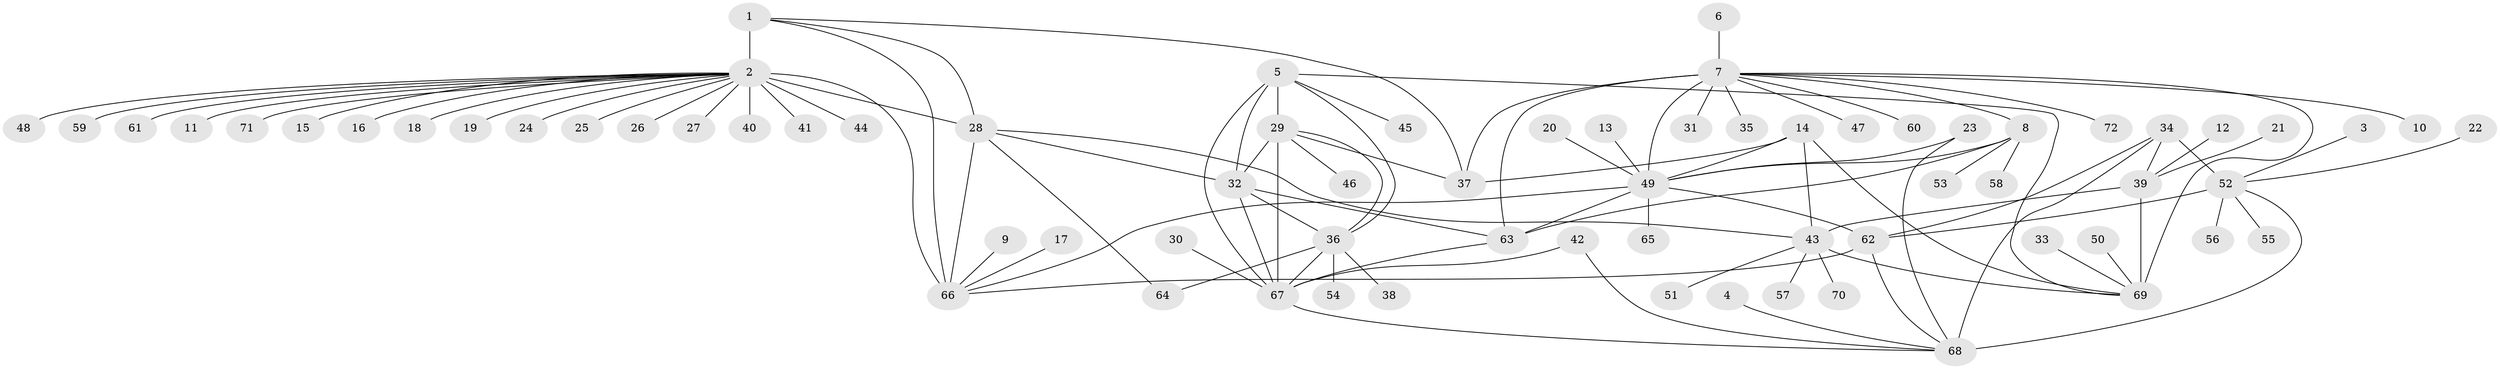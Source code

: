 // original degree distribution, {10: 0.05555555555555555, 11: 0.020833333333333332, 12: 0.027777777777777776, 7: 0.0625, 9: 0.034722222222222224, 8: 0.013888888888888888, 6: 0.013888888888888888, 13: 0.006944444444444444, 15: 0.006944444444444444, 1: 0.5625, 2: 0.16666666666666666, 4: 0.013888888888888888, 3: 0.013888888888888888}
// Generated by graph-tools (version 1.1) at 2025/02/03/09/25 03:02:32]
// undirected, 72 vertices, 102 edges
graph export_dot {
graph [start="1"]
  node [color=gray90,style=filled];
  1;
  2;
  3;
  4;
  5;
  6;
  7;
  8;
  9;
  10;
  11;
  12;
  13;
  14;
  15;
  16;
  17;
  18;
  19;
  20;
  21;
  22;
  23;
  24;
  25;
  26;
  27;
  28;
  29;
  30;
  31;
  32;
  33;
  34;
  35;
  36;
  37;
  38;
  39;
  40;
  41;
  42;
  43;
  44;
  45;
  46;
  47;
  48;
  49;
  50;
  51;
  52;
  53;
  54;
  55;
  56;
  57;
  58;
  59;
  60;
  61;
  62;
  63;
  64;
  65;
  66;
  67;
  68;
  69;
  70;
  71;
  72;
  1 -- 2 [weight=4.0];
  1 -- 28 [weight=1.0];
  1 -- 37 [weight=1.0];
  1 -- 66 [weight=1.0];
  2 -- 11 [weight=1.0];
  2 -- 15 [weight=1.0];
  2 -- 16 [weight=1.0];
  2 -- 18 [weight=1.0];
  2 -- 19 [weight=1.0];
  2 -- 24 [weight=1.0];
  2 -- 25 [weight=1.0];
  2 -- 26 [weight=1.0];
  2 -- 27 [weight=1.0];
  2 -- 28 [weight=4.0];
  2 -- 40 [weight=1.0];
  2 -- 41 [weight=1.0];
  2 -- 44 [weight=1.0];
  2 -- 48 [weight=1.0];
  2 -- 59 [weight=1.0];
  2 -- 61 [weight=1.0];
  2 -- 66 [weight=4.0];
  2 -- 71 [weight=1.0];
  3 -- 52 [weight=1.0];
  4 -- 68 [weight=1.0];
  5 -- 29 [weight=2.0];
  5 -- 32 [weight=1.0];
  5 -- 36 [weight=1.0];
  5 -- 45 [weight=1.0];
  5 -- 67 [weight=2.0];
  5 -- 69 [weight=1.0];
  6 -- 7 [weight=1.0];
  7 -- 8 [weight=4.0];
  7 -- 10 [weight=1.0];
  7 -- 31 [weight=1.0];
  7 -- 35 [weight=1.0];
  7 -- 37 [weight=1.0];
  7 -- 47 [weight=1.0];
  7 -- 49 [weight=4.0];
  7 -- 60 [weight=1.0];
  7 -- 63 [weight=4.0];
  7 -- 69 [weight=1.0];
  7 -- 72 [weight=1.0];
  8 -- 49 [weight=1.0];
  8 -- 53 [weight=1.0];
  8 -- 58 [weight=1.0];
  8 -- 63 [weight=1.0];
  9 -- 66 [weight=1.0];
  12 -- 39 [weight=1.0];
  13 -- 49 [weight=1.0];
  14 -- 37 [weight=1.0];
  14 -- 43 [weight=1.0];
  14 -- 49 [weight=1.0];
  14 -- 69 [weight=1.0];
  17 -- 66 [weight=1.0];
  20 -- 49 [weight=1.0];
  21 -- 39 [weight=1.0];
  22 -- 52 [weight=1.0];
  23 -- 49 [weight=1.0];
  23 -- 68 [weight=1.0];
  28 -- 32 [weight=1.0];
  28 -- 43 [weight=2.0];
  28 -- 64 [weight=1.0];
  28 -- 66 [weight=1.0];
  29 -- 32 [weight=2.0];
  29 -- 36 [weight=2.0];
  29 -- 37 [weight=1.0];
  29 -- 46 [weight=1.0];
  29 -- 67 [weight=4.0];
  30 -- 67 [weight=1.0];
  32 -- 36 [weight=1.0];
  32 -- 63 [weight=1.0];
  32 -- 67 [weight=2.0];
  33 -- 69 [weight=1.0];
  34 -- 39 [weight=1.0];
  34 -- 52 [weight=4.0];
  34 -- 62 [weight=1.0];
  34 -- 68 [weight=1.0];
  36 -- 38 [weight=1.0];
  36 -- 54 [weight=1.0];
  36 -- 64 [weight=1.0];
  36 -- 67 [weight=2.0];
  39 -- 43 [weight=3.0];
  39 -- 69 [weight=9.0];
  42 -- 67 [weight=1.0];
  42 -- 68 [weight=1.0];
  43 -- 51 [weight=1.0];
  43 -- 57 [weight=1.0];
  43 -- 69 [weight=3.0];
  43 -- 70 [weight=1.0];
  49 -- 62 [weight=1.0];
  49 -- 63 [weight=1.0];
  49 -- 65 [weight=1.0];
  49 -- 66 [weight=1.0];
  50 -- 69 [weight=1.0];
  52 -- 55 [weight=1.0];
  52 -- 56 [weight=1.0];
  52 -- 62 [weight=4.0];
  52 -- 68 [weight=4.0];
  62 -- 66 [weight=1.0];
  62 -- 68 [weight=1.0];
  63 -- 67 [weight=1.0];
  67 -- 68 [weight=1.0];
}
